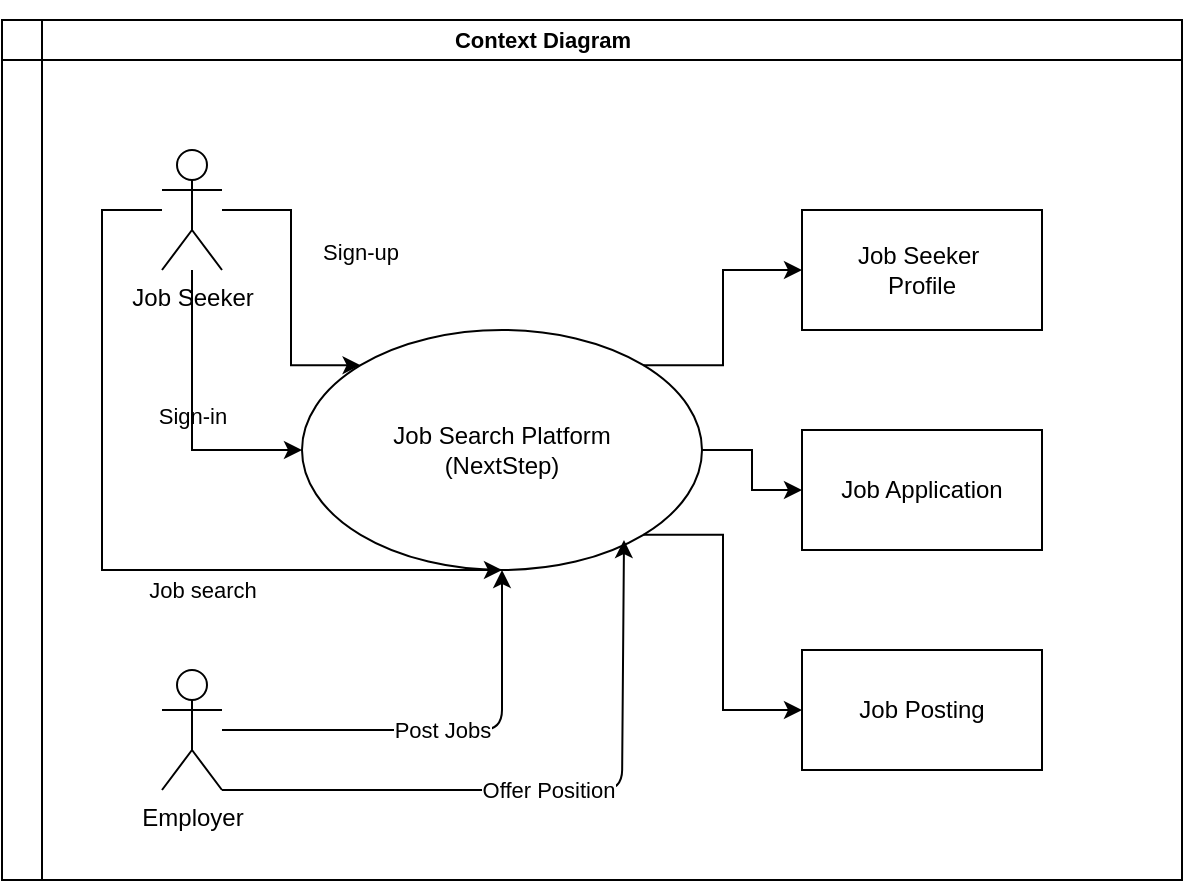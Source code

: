 <mxfile>
    <diagram name="Page-1" id="Z-NqLugCuG0nv1Qdva_Q">
        <mxGraphModel dx="764" dy="563" grid="1" gridSize="10" guides="1" tooltips="1" connect="1" arrows="1" fold="1" page="1" pageScale="1" pageWidth="850" pageHeight="1100" background="#ffffff" math="0" shadow="0">
            <root>
                <mxCell id="0"/>
                <mxCell id="1" parent="0"/>
                <mxCell id="6ySi6W96JiQlbUNc7q3o-8" value="" style="shape=internalStorage;whiteSpace=wrap;html=1;backgroundOutline=1;labelBackgroundColor=none;" parent="1" vertex="1">
                    <mxGeometry x="120" y="35" width="590" height="430" as="geometry"/>
                </mxCell>
                <mxCell id="6ySi6W96JiQlbUNc7q3o-31" style="edgeStyle=elbowEdgeStyle;rounded=0;orthogonalLoop=1;jettySize=auto;html=1;labelBackgroundColor=none;fontColor=default;" parent="1" source="6ySi6W96JiQlbUNc7q3o-1" target="6ySi6W96JiQlbUNc7q3o-8" edge="1">
                    <mxGeometry relative="1" as="geometry"/>
                </mxCell>
                <mxCell id="6ySi6W96JiQlbUNc7q3o-1" value="Job Search Platform&lt;div&gt;(NextStep)&lt;/div&gt;" style="ellipse;whiteSpace=wrap;html=1;labelBackgroundColor=none;" parent="1" vertex="1">
                    <mxGeometry x="270" y="190" width="200" height="120" as="geometry"/>
                </mxCell>
                <mxCell id="6ySi6W96JiQlbUNc7q3o-22" value="Sign-in" style="edgeStyle=orthogonalEdgeStyle;rounded=0;orthogonalLoop=1;jettySize=auto;html=1;entryX=0;entryY=0.5;entryDx=0;entryDy=0;labelBackgroundColor=none;fontColor=default;" parent="1" source="6ySi6W96JiQlbUNc7q3o-2" target="6ySi6W96JiQlbUNc7q3o-1" edge="1">
                    <mxGeometry relative="1" as="geometry">
                        <Array as="points">
                            <mxPoint x="215" y="250"/>
                        </Array>
                    </mxGeometry>
                </mxCell>
                <mxCell id="6ySi6W96JiQlbUNc7q3o-24" value="Sign-up" style="edgeStyle=elbowEdgeStyle;rounded=0;orthogonalLoop=1;jettySize=auto;html=1;entryX=0;entryY=0;entryDx=0;entryDy=0;labelBackgroundColor=none;fontColor=default;" parent="1" source="6ySi6W96JiQlbUNc7q3o-2" target="6ySi6W96JiQlbUNc7q3o-1" edge="1">
                    <mxGeometry x="-0.251" y="34" relative="1" as="geometry">
                        <Array as="points"/>
                        <mxPoint as="offset"/>
                    </mxGeometry>
                </mxCell>
                <mxCell id="6ySi6W96JiQlbUNc7q3o-30" value="Job search" style="edgeStyle=elbowEdgeStyle;rounded=0;orthogonalLoop=1;jettySize=auto;html=1;entryX=0.5;entryY=1;entryDx=0;entryDy=0;labelBackgroundColor=none;fontColor=default;" parent="1" source="6ySi6W96JiQlbUNc7q3o-2" target="6ySi6W96JiQlbUNc7q3o-1" edge="1">
                    <mxGeometry x="0.268" y="-10" relative="1" as="geometry">
                        <Array as="points">
                            <mxPoint x="170" y="240"/>
                        </Array>
                        <mxPoint as="offset"/>
                    </mxGeometry>
                </mxCell>
                <mxCell id="6ySi6W96JiQlbUNc7q3o-2" value="Job Seeker" style="shape=umlActor;verticalLabelPosition=bottom;verticalAlign=top;html=1;outlineConnect=0;labelBackgroundColor=none;" parent="1" vertex="1">
                    <mxGeometry x="200" y="100" width="30" height="60" as="geometry"/>
                </mxCell>
                <mxCell id="6ySi6W96JiQlbUNc7q3o-27" style="edgeStyle=elbowEdgeStyle;rounded=0;orthogonalLoop=1;jettySize=auto;html=1;exitX=1;exitY=1;exitDx=0;exitDy=0;labelBackgroundColor=none;fontColor=default;" parent="1" source="6ySi6W96JiQlbUNc7q3o-1" target="6ySi6W96JiQlbUNc7q3o-3" edge="1">
                    <mxGeometry relative="1" as="geometry"/>
                </mxCell>
                <mxCell id="6ySi6W96JiQlbUNc7q3o-3" value="Job Posting" style="rounded=0;whiteSpace=wrap;html=1;labelBackgroundColor=none;" parent="1" vertex="1">
                    <mxGeometry x="520" y="350" width="120" height="60" as="geometry"/>
                </mxCell>
                <mxCell id="6ySi6W96JiQlbUNc7q3o-26" style="edgeStyle=elbowEdgeStyle;rounded=0;orthogonalLoop=1;jettySize=auto;html=1;labelBackgroundColor=none;fontColor=default;" parent="1" source="6ySi6W96JiQlbUNc7q3o-1" target="6ySi6W96JiQlbUNc7q3o-4" edge="1">
                    <mxGeometry relative="1" as="geometry"/>
                </mxCell>
                <mxCell id="6ySi6W96JiQlbUNc7q3o-4" value="Job Application" style="rounded=0;whiteSpace=wrap;html=1;labelBackgroundColor=none;" parent="1" vertex="1">
                    <mxGeometry x="520" y="240" width="120" height="60" as="geometry"/>
                </mxCell>
                <mxCell id="6ySi6W96JiQlbUNc7q3o-25" style="edgeStyle=elbowEdgeStyle;rounded=0;orthogonalLoop=1;jettySize=auto;html=1;exitX=1;exitY=0;exitDx=0;exitDy=0;labelBackgroundColor=none;fontColor=default;" parent="1" source="6ySi6W96JiQlbUNc7q3o-1" target="6ySi6W96JiQlbUNc7q3o-5" edge="1">
                    <mxGeometry relative="1" as="geometry"/>
                </mxCell>
                <mxCell id="6ySi6W96JiQlbUNc7q3o-5" value="Job Seeker&amp;nbsp;&lt;div&gt;Profile&lt;/div&gt;" style="rounded=0;whiteSpace=wrap;html=1;labelBackgroundColor=none;" parent="1" vertex="1">
                    <mxGeometry x="520" y="130" width="120" height="60" as="geometry"/>
                </mxCell>
                <mxCell id="6ySi6W96JiQlbUNc7q3o-32" value="Context Diagram" style="text;strokeColor=none;fillColor=none;html=1;fontSize=11;fontStyle=1;verticalAlign=middle;align=center;fontFamily=Helvetica;labelBackgroundColor=none;" parent="1" vertex="1">
                    <mxGeometry x="340" y="25" width="100" height="40" as="geometry"/>
                </mxCell>
                <mxCell id="4" value="Post Jobs" style="edgeStyle=none;html=1;" edge="1" parent="1" source="2" target="6ySi6W96JiQlbUNc7q3o-1">
                    <mxGeometry relative="1" as="geometry">
                        <Array as="points">
                            <mxPoint x="370" y="390"/>
                        </Array>
                    </mxGeometry>
                </mxCell>
                <mxCell id="5" value="Offer Position" style="edgeStyle=none;html=1;exitX=1;exitY=1;exitDx=0;exitDy=0;exitPerimeter=0;" edge="1" parent="1" source="2">
                    <mxGeometry relative="1" as="geometry">
                        <mxPoint x="431" y="295" as="targetPoint"/>
                        <Array as="points">
                            <mxPoint x="430" y="420"/>
                        </Array>
                    </mxGeometry>
                </mxCell>
                <mxCell id="2" value="Employer" style="shape=umlActor;verticalLabelPosition=bottom;verticalAlign=top;html=1;outlineConnect=0;labelBackgroundColor=none;" vertex="1" parent="1">
                    <mxGeometry x="200" y="360" width="30" height="60" as="geometry"/>
                </mxCell>
            </root>
        </mxGraphModel>
    </diagram>
</mxfile>